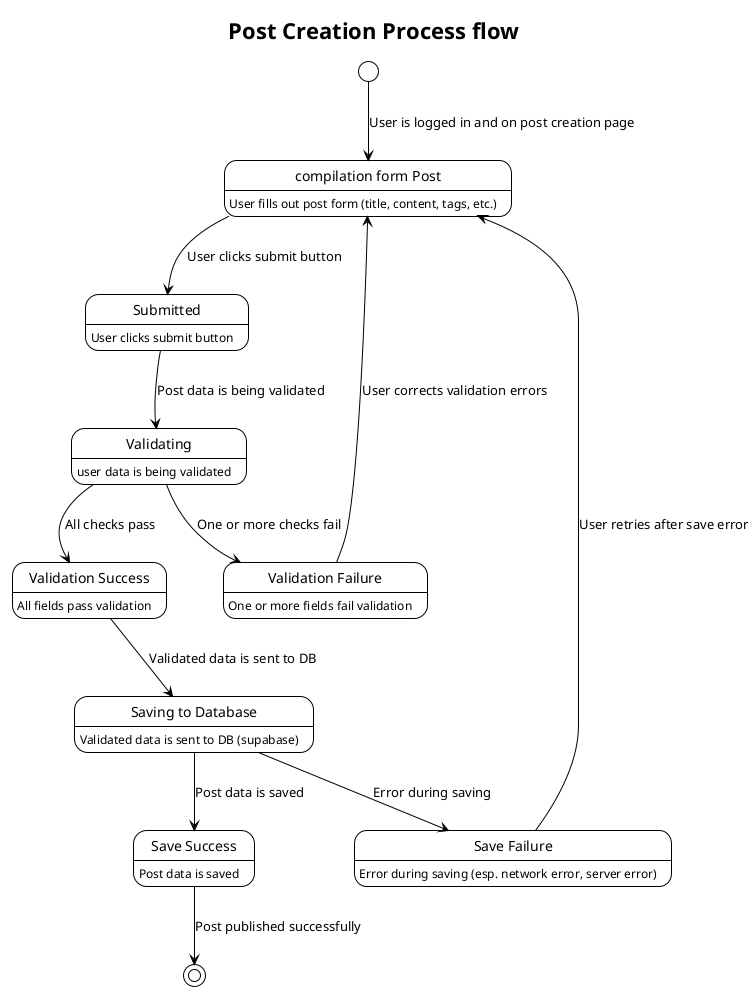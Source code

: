 @startuml
!theme plain
title Post Creation Process flow

[*] --> start : User is logged in and on post creation page

state "compilation form Post" as start
start: User fills out post form (title, content, tags, etc.)

state "Submitted" as submitted
submitted: User clicks submit button

state "Validating" as validating
validating: user data is being validated

state "Validation Success" as validation_success
validation_success: All fields pass validation

state "Validation Failure" as validation_failure
validation_failure: One or more fields fail validation

state "Saving to Database" as saving
saving: Validated data is sent to DB (supabase)

state "Save Success" as save_success
save_success: Post data is saved

state "Save Failure" as save_failure
save_failure: Error during saving (esp. network error, server error)


start --> submitted : User clicks submit button
submitted --> validating : Post data is being validated
validating --> validation_success : All checks pass
validating --> validation_failure : One or more checks fail
validation_success --> saving : Validated data is sent to DB
validation_failure --> start : User corrects validation errors
saving --> save_success : Post data is saved
saving --> save_failure : Error during saving
save_failure --> start : User retries after save error

save_success --> [*] : Post published successfully
@enduml
